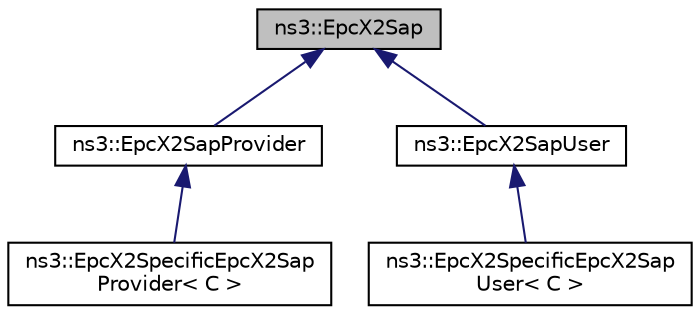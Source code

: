 digraph "ns3::EpcX2Sap"
{
 // LATEX_PDF_SIZE
  edge [fontname="Helvetica",fontsize="10",labelfontname="Helvetica",labelfontsize="10"];
  node [fontname="Helvetica",fontsize="10",shape=record];
  Node1 [label="ns3::EpcX2Sap",height=0.2,width=0.4,color="black", fillcolor="grey75", style="filled", fontcolor="black",tooltip="The X2 SAP defines the service between the X2 entity and the RRC entity."];
  Node1 -> Node2 [dir="back",color="midnightblue",fontsize="10",style="solid",fontname="Helvetica"];
  Node2 [label="ns3::EpcX2SapProvider",height=0.2,width=0.4,color="black", fillcolor="white", style="filled",URL="$classns3_1_1_epc_x2_sap_provider.html",tooltip="These service primitives of this part of the X2 SAP are provided by the X2 entity and issued by RRC e..."];
  Node2 -> Node3 [dir="back",color="midnightblue",fontsize="10",style="solid",fontname="Helvetica"];
  Node3 [label="ns3::EpcX2SpecificEpcX2Sap\lProvider\< C \>",height=0.2,width=0.4,color="black", fillcolor="white", style="filled",URL="$classns3_1_1_epc_x2_specific_epc_x2_sap_provider.html",tooltip="EpcX2SpecificEpcX2SapProvider."];
  Node1 -> Node4 [dir="back",color="midnightblue",fontsize="10",style="solid",fontname="Helvetica"];
  Node4 [label="ns3::EpcX2SapUser",height=0.2,width=0.4,color="black", fillcolor="white", style="filled",URL="$classns3_1_1_epc_x2_sap_user.html",tooltip="These service primitives of this part of the X2 SAP are provided by the RRC entity and issued by the ..."];
  Node4 -> Node5 [dir="back",color="midnightblue",fontsize="10",style="solid",fontname="Helvetica"];
  Node5 [label="ns3::EpcX2SpecificEpcX2Sap\lUser\< C \>",height=0.2,width=0.4,color="black", fillcolor="white", style="filled",URL="$classns3_1_1_epc_x2_specific_epc_x2_sap_user.html",tooltip="EpcX2SpecificEpcX2SapUser."];
}
